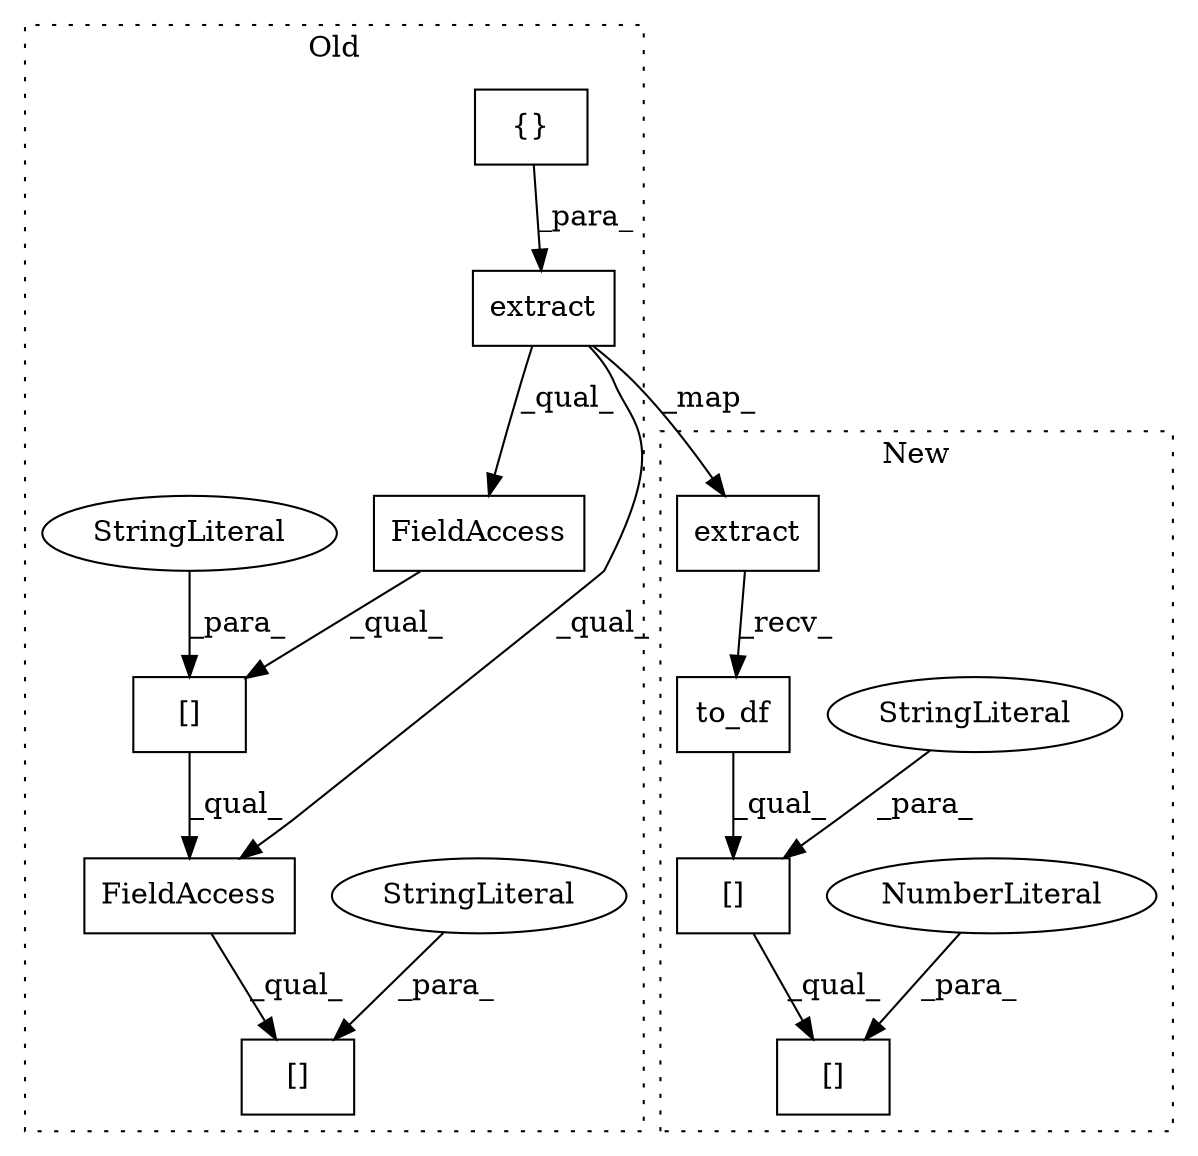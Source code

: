 digraph G {
subgraph cluster0 {
1 [label="{}" a="4" s="7647,7667" l="1,1" shape="box"];
3 [label="[]" a="2" s="7678,7726" l="34,1" shape="box"];
4 [label="StringLiteral" a="45" s="7712" l="14" shape="ellipse"];
5 [label="[]" a="2" s="7678,7705" l="8,1" shape="box"];
6 [label="StringLiteral" a="45" s="7686" l="19" shape="ellipse"];
9 [label="FieldAccess" a="22" s="7678" l="33" shape="box"];
12 [label="FieldAccess" a="22" s="7678" l="7" shape="box"];
14 [label="extract" a="32" s="7630,7668" l="8,1" shape="box"];
label = "Old";
style="dotted";
}
subgraph cluster1 {
2 [label="to_df" a="32" s="7534" l="7" shape="box"];
7 [label="[]" a="2" s="7625,7652" l="7,1" shape="box"];
8 [label="StringLiteral" a="45" s="7632" l="20" shape="ellipse"];
10 [label="[]" a="2" s="7625,7655" l="29,1" shape="box"];
11 [label="NumberLiteral" a="34" s="7654" l="1" shape="ellipse"];
13 [label="extract" a="32" s="7520,7532" l="8,1" shape="box"];
label = "New";
style="dotted";
}
1 -> 14 [label="_para_"];
2 -> 7 [label="_qual_"];
4 -> 3 [label="_para_"];
5 -> 9 [label="_qual_"];
6 -> 5 [label="_para_"];
7 -> 10 [label="_qual_"];
8 -> 7 [label="_para_"];
9 -> 3 [label="_qual_"];
11 -> 10 [label="_para_"];
12 -> 5 [label="_qual_"];
13 -> 2 [label="_recv_"];
14 -> 13 [label="_map_"];
14 -> 12 [label="_qual_"];
14 -> 9 [label="_qual_"];
}